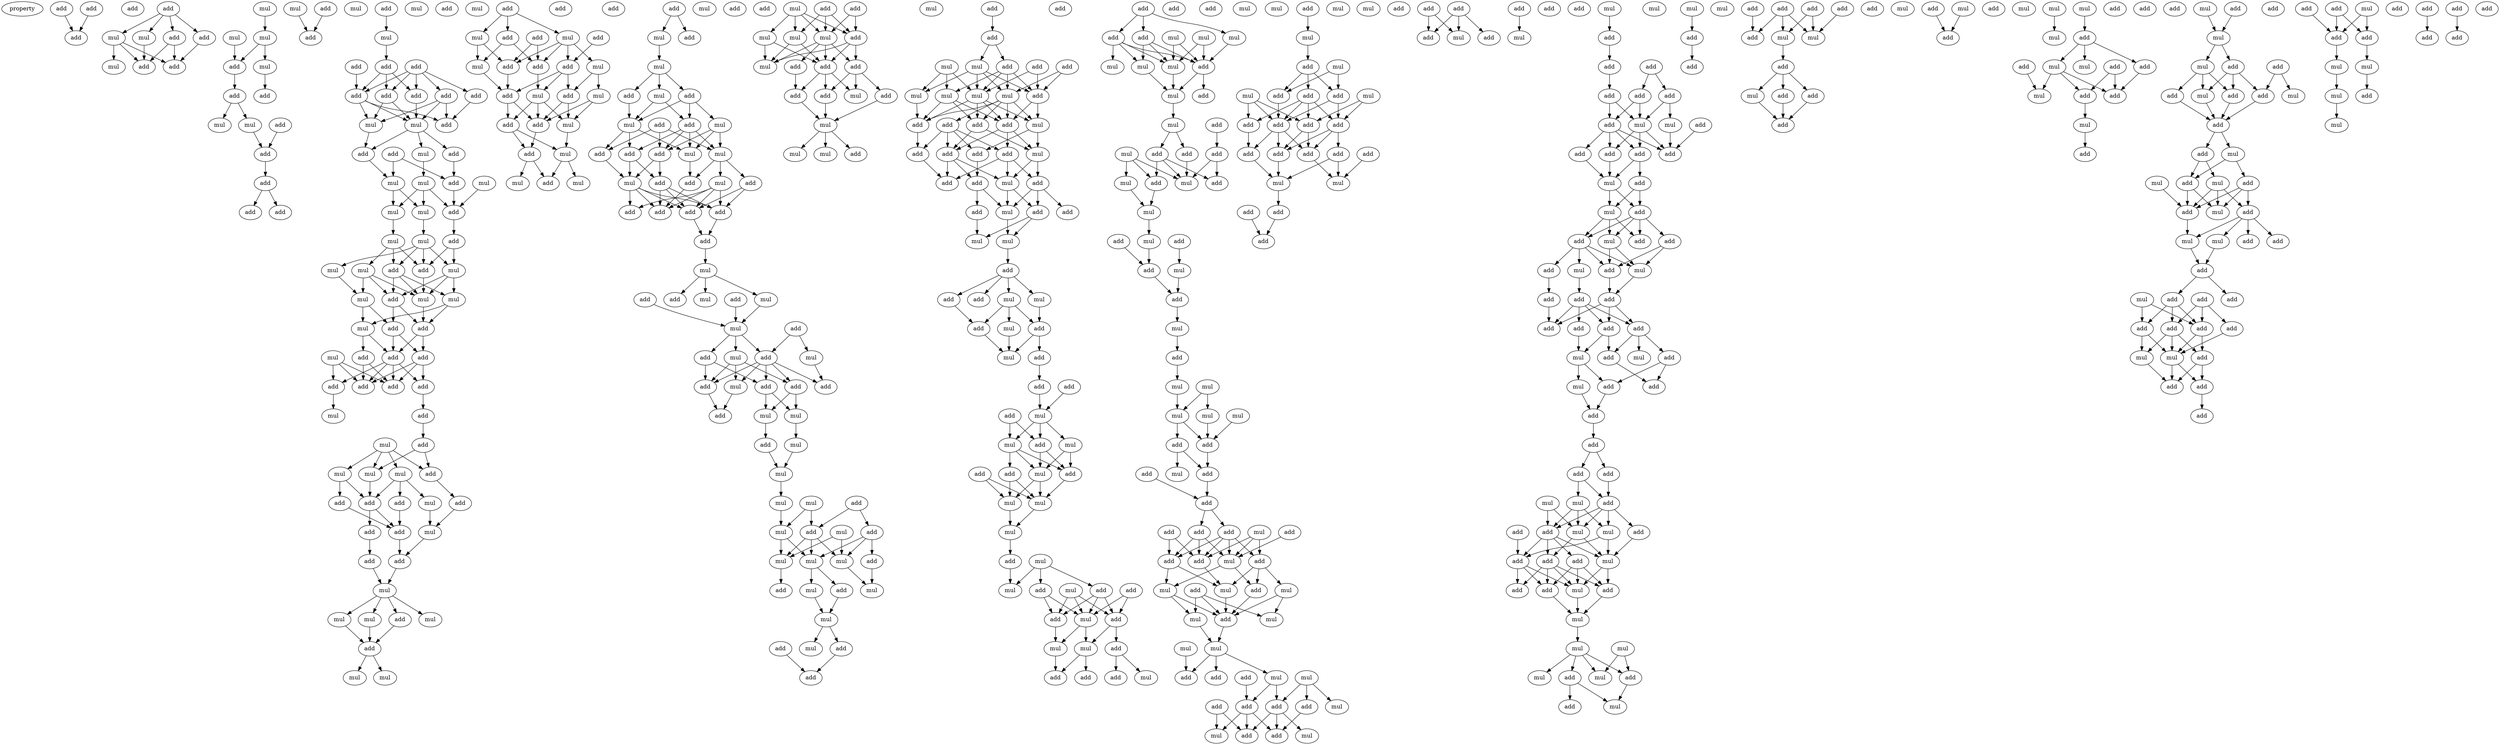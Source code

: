 digraph {
    node [fontcolor=black]
    property [mul=2,lf=1.1]
    0 [ label = add ];
    1 [ label = add ];
    2 [ label = add ];
    3 [ label = add ];
    4 [ label = add ];
    5 [ label = add ];
    6 [ label = mul ];
    7 [ label = add ];
    8 [ label = mul ];
    9 [ label = add ];
    10 [ label = add ];
    11 [ label = mul ];
    12 [ label = mul ];
    13 [ label = mul ];
    14 [ label = mul ];
    15 [ label = add ];
    16 [ label = mul ];
    17 [ label = add ];
    18 [ label = add ];
    19 [ label = mul ];
    20 [ label = mul ];
    21 [ label = add ];
    22 [ label = add ];
    23 [ label = mul ];
    24 [ label = add ];
    25 [ label = mul ];
    26 [ label = add ];
    27 [ label = add ];
    28 [ label = add ];
    29 [ label = add ];
    30 [ label = add ];
    31 [ label = mul ];
    32 [ label = add ];
    33 [ label = add ];
    34 [ label = add ];
    35 [ label = add ];
    36 [ label = add ];
    37 [ label = add ];
    38 [ label = add ];
    39 [ label = add ];
    40 [ label = mul ];
    41 [ label = add ];
    42 [ label = mul ];
    43 [ label = add ];
    44 [ label = add ];
    45 [ label = add ];
    46 [ label = mul ];
    47 [ label = mul ];
    48 [ label = add ];
    49 [ label = mul ];
    50 [ label = mul ];
    51 [ label = add ];
    52 [ label = mul ];
    53 [ label = mul ];
    54 [ label = mul ];
    55 [ label = add ];
    56 [ label = mul ];
    57 [ label = mul ];
    58 [ label = add ];
    59 [ label = add ];
    60 [ label = mul ];
    61 [ label = mul ];
    62 [ label = mul ];
    63 [ label = add ];
    64 [ label = mul ];
    65 [ label = mul ];
    66 [ label = mul ];
    67 [ label = add ];
    68 [ label = add ];
    69 [ label = mul ];
    70 [ label = add ];
    71 [ label = add ];
    72 [ label = add ];
    73 [ label = add ];
    74 [ label = add ];
    75 [ label = add ];
    76 [ label = add ];
    77 [ label = add ];
    78 [ label = mul ];
    79 [ label = mul ];
    80 [ label = add ];
    81 [ label = mul ];
    82 [ label = mul ];
    83 [ label = mul ];
    84 [ label = add ];
    85 [ label = add ];
    86 [ label = add ];
    87 [ label = add ];
    88 [ label = mul ];
    89 [ label = add ];
    90 [ label = add ];
    91 [ label = add ];
    92 [ label = mul ];
    93 [ label = add ];
    94 [ label = add ];
    95 [ label = mul ];
    96 [ label = add ];
    97 [ label = mul ];
    98 [ label = mul ];
    99 [ label = mul ];
    100 [ label = add ];
    101 [ label = mul ];
    102 [ label = mul ];
    103 [ label = add ];
    104 [ label = mul ];
    105 [ label = mul ];
    106 [ label = add ];
    107 [ label = add ];
    108 [ label = mul ];
    109 [ label = add ];
    110 [ label = add ];
    111 [ label = mul ];
    112 [ label = add ];
    113 [ label = mul ];
    114 [ label = add ];
    115 [ label = add ];
    116 [ label = mul ];
    117 [ label = mul ];
    118 [ label = add ];
    119 [ label = mul ];
    120 [ label = add ];
    121 [ label = add ];
    122 [ label = add ];
    123 [ label = mul ];
    124 [ label = add ];
    125 [ label = mul ];
    126 [ label = mul ];
    127 [ label = mul ];
    128 [ label = add ];
    129 [ label = add ];
    130 [ label = add ];
    131 [ label = add ];
    132 [ label = mul ];
    133 [ label = mul ];
    134 [ label = add ];
    135 [ label = mul ];
    136 [ label = add ];
    137 [ label = add ];
    138 [ label = mul ];
    139 [ label = add ];
    140 [ label = add ];
    141 [ label = mul ];
    142 [ label = mul ];
    143 [ label = add ];
    144 [ label = add ];
    145 [ label = mul ];
    146 [ label = add ];
    147 [ label = mul ];
    148 [ label = mul ];
    149 [ label = mul ];
    150 [ label = add ];
    151 [ label = add ];
    152 [ label = add ];
    153 [ label = add ];
    154 [ label = add ];
    155 [ label = add ];
    156 [ label = add ];
    157 [ label = add ];
    158 [ label = mul ];
    159 [ label = mul ];
    160 [ label = add ];
    161 [ label = add ];
    162 [ label = add ];
    163 [ label = mul ];
    164 [ label = mul ];
    165 [ label = add ];
    166 [ label = mul ];
    167 [ label = add ];
    168 [ label = add ];
    169 [ label = mul ];
    170 [ label = add ];
    171 [ label = add ];
    172 [ label = add ];
    173 [ label = add ];
    174 [ label = mul ];
    175 [ label = mul ];
    176 [ label = add ];
    177 [ label = mul ];
    178 [ label = mul ];
    179 [ label = add ];
    180 [ label = add ];
    181 [ label = mul ];
    182 [ label = mul ];
    183 [ label = mul ];
    184 [ label = add ];
    185 [ label = add ];
    186 [ label = add ];
    187 [ label = mul ];
    188 [ label = mul ];
    189 [ label = mul ];
    190 [ label = add ];
    191 [ label = mul ];
    192 [ label = mul ];
    193 [ label = mul ];
    194 [ label = add ];
    195 [ label = add ];
    196 [ label = mul ];
    197 [ label = mul ];
    198 [ label = add ];
    199 [ label = mul ];
    200 [ label = add ];
    201 [ label = add ];
    202 [ label = add ];
    203 [ label = add ];
    204 [ label = add ];
    205 [ label = mul ];
    206 [ label = mul ];
    207 [ label = add ];
    208 [ label = mul ];
    209 [ label = mul ];
    210 [ label = mul ];
    211 [ label = add ];
    212 [ label = add ];
    213 [ label = mul ];
    214 [ label = add ];
    215 [ label = add ];
    216 [ label = add ];
    217 [ label = mul ];
    218 [ label = add ];
    219 [ label = mul ];
    220 [ label = mul ];
    221 [ label = mul ];
    222 [ label = add ];
    223 [ label = add ];
    224 [ label = add ];
    225 [ label = add ];
    226 [ label = add ];
    227 [ label = mul ];
    228 [ label = add ];
    229 [ label = mul ];
    230 [ label = mul ];
    231 [ label = mul ];
    232 [ label = mul ];
    233 [ label = mul ];
    234 [ label = add ];
    235 [ label = add ];
    236 [ label = add ];
    237 [ label = mul ];
    238 [ label = add ];
    239 [ label = add ];
    240 [ label = add ];
    241 [ label = add ];
    242 [ label = add ];
    243 [ label = mul ];
    244 [ label = add ];
    245 [ label = add ];
    246 [ label = mul ];
    247 [ label = add ];
    248 [ label = add ];
    249 [ label = add ];
    250 [ label = add ];
    251 [ label = mul ];
    252 [ label = add ];
    253 [ label = mul ];
    254 [ label = mul ];
    255 [ label = add ];
    256 [ label = mul ];
    257 [ label = add ];
    258 [ label = add ];
    259 [ label = mul ];
    260 [ label = mul ];
    261 [ label = add ];
    262 [ label = add ];
    263 [ label = mul ];
    264 [ label = add ];
    265 [ label = add ];
    266 [ label = add ];
    267 [ label = mul ];
    268 [ label = add ];
    269 [ label = mul ];
    270 [ label = mul ];
    271 [ label = add ];
    272 [ label = add ];
    273 [ label = mul ];
    274 [ label = add ];
    275 [ label = add ];
    276 [ label = mul ];
    277 [ label = mul ];
    278 [ label = mul ];
    279 [ label = mul ];
    280 [ label = add ];
    281 [ label = mul ];
    282 [ label = add ];
    283 [ label = mul ];
    284 [ label = add ];
    285 [ label = add ];
    286 [ label = add ];
    287 [ label = add ];
    288 [ label = mul ];
    289 [ label = add ];
    290 [ label = mul ];
    291 [ label = mul ];
    292 [ label = add ];
    293 [ label = add ];
    294 [ label = mul ];
    295 [ label = add ];
    296 [ label = add ];
    297 [ label = add ];
    298 [ label = mul ];
    299 [ label = add ];
    300 [ label = add ];
    301 [ label = mul ];
    302 [ label = mul ];
    303 [ label = mul ];
    304 [ label = mul ];
    305 [ label = add ];
    306 [ label = add ];
    307 [ label = mul ];
    308 [ label = add ];
    309 [ label = mul ];
    310 [ label = mul ];
    311 [ label = add ];
    312 [ label = mul ];
    313 [ label = add ];
    314 [ label = add ];
    315 [ label = add ];
    316 [ label = add ];
    317 [ label = mul ];
    318 [ label = mul ];
    319 [ label = add ];
    320 [ label = mul ];
    321 [ label = add ];
    322 [ label = add ];
    323 [ label = mul ];
    324 [ label = add ];
    325 [ label = mul ];
    326 [ label = add ];
    327 [ label = mul ];
    328 [ label = add ];
    329 [ label = mul ];
    330 [ label = add ];
    331 [ label = mul ];
    332 [ label = mul ];
    333 [ label = mul ];
    334 [ label = mul ];
    335 [ label = mul ];
    336 [ label = mul ];
    337 [ label = add ];
    338 [ label = add ];
    339 [ label = mul ];
    340 [ label = add ];
    341 [ label = add ];
    342 [ label = add ];
    343 [ label = add ];
    344 [ label = mul ];
    345 [ label = add ];
    346 [ label = add ];
    347 [ label = add ];
    348 [ label = mul ];
    349 [ label = add ];
    350 [ label = add ];
    351 [ label = add ];
    352 [ label = add ];
    353 [ label = mul ];
    354 [ label = mul ];
    355 [ label = mul ];
    356 [ label = add ];
    357 [ label = add ];
    358 [ label = mul ];
    359 [ label = mul ];
    360 [ label = mul ];
    361 [ label = mul ];
    362 [ label = add ];
    363 [ label = add ];
    364 [ label = mul ];
    365 [ label = add ];
    366 [ label = mul ];
    367 [ label = add ];
    368 [ label = add ];
    369 [ label = add ];
    370 [ label = add ];
    371 [ label = mul ];
    372 [ label = add ];
    373 [ label = add ];
    374 [ label = add ];
    375 [ label = mul ];
    376 [ label = mul ];
    377 [ label = mul ];
    378 [ label = mul ];
    379 [ label = add ];
    380 [ label = mul ];
    381 [ label = add ];
    382 [ label = mul ];
    383 [ label = add ];
    384 [ label = add ];
    385 [ label = add ];
    386 [ label = add ];
    387 [ label = add ];
    388 [ label = add ];
    389 [ label = add ];
    390 [ label = add ];
    391 [ label = add ];
    392 [ label = add ];
    393 [ label = add ];
    394 [ label = mul ];
    395 [ label = mul ];
    396 [ label = mul ];
    397 [ label = add ];
    398 [ label = add ];
    399 [ label = mul ];
    400 [ label = add ];
    401 [ label = add ];
    402 [ label = add ];
    403 [ label = add ];
    404 [ label = mul ];
    405 [ label = add ];
    406 [ label = add ];
    407 [ label = add ];
    408 [ label = mul ];
    409 [ label = add ];
    410 [ label = add ];
    411 [ label = mul ];
    412 [ label = add ];
    413 [ label = add ];
    414 [ label = add ];
    415 [ label = add ];
    416 [ label = add ];
    417 [ label = add ];
    418 [ label = mul ];
    419 [ label = add ];
    420 [ label = mul ];
    421 [ label = add ];
    422 [ label = add ];
    423 [ label = add ];
    424 [ label = add ];
    425 [ label = add ];
    426 [ label = mul ];
    427 [ label = add ];
    428 [ label = mul ];
    429 [ label = add ];
    430 [ label = mul ];
    431 [ label = add ];
    432 [ label = add ];
    433 [ label = add ];
    434 [ label = add ];
    435 [ label = add ];
    436 [ label = mul ];
    437 [ label = mul ];
    438 [ label = add ];
    439 [ label = add ];
    440 [ label = add ];
    441 [ label = add ];
    442 [ label = add ];
    443 [ label = add ];
    444 [ label = add ];
    445 [ label = mul ];
    446 [ label = add ];
    447 [ label = add ];
    448 [ label = mul ];
    449 [ label = mul ];
    450 [ label = add ];
    451 [ label = add ];
    452 [ label = add ];
    453 [ label = add ];
    454 [ label = mul ];
    455 [ label = add ];
    456 [ label = add ];
    457 [ label = mul ];
    458 [ label = mul ];
    459 [ label = add ];
    460 [ label = mul ];
    461 [ label = mul ];
    462 [ label = add ];
    463 [ label = add ];
    464 [ label = add ];
    465 [ label = mul ];
    466 [ label = add ];
    467 [ label = mul ];
    468 [ label = add ];
    469 [ label = add ];
    470 [ label = add ];
    471 [ label = add ];
    472 [ label = add ];
    473 [ label = mul ];
    474 [ label = add ];
    475 [ label = mul ];
    476 [ label = add ];
    477 [ label = mul ];
    478 [ label = mul ];
    479 [ label = mul ];
    480 [ label = mul ];
    481 [ label = add ];
    482 [ label = add ];
    483 [ label = mul ];
    484 [ label = add ];
    485 [ label = mul ];
    486 [ label = add ];
    487 [ label = add ];
    488 [ label = add ];
    489 [ label = add ];
    490 [ label = add ];
    491 [ label = add ];
    492 [ label = mul ];
    493 [ label = mul ];
    494 [ label = add ];
    495 [ label = mul ];
    496 [ label = mul ];
    497 [ label = add ];
    498 [ label = add ];
    499 [ label = add ];
    500 [ label = add ];
    501 [ label = mul ];
    502 [ label = add ];
    503 [ label = add ];
    504 [ label = mul ];
    505 [ label = mul ];
    506 [ label = mul ];
    507 [ label = mul ];
    508 [ label = add ];
    509 [ label = add ];
    510 [ label = add ];
    511 [ label = mul ];
    512 [ label = add ];
    513 [ label = mul ];
    514 [ label = add ];
    515 [ label = mul ];
    516 [ label = add ];
    517 [ label = add ];
    518 [ label = add ];
    519 [ label = mul ];
    520 [ label = add ];
    521 [ label = add ];
    522 [ label = mul ];
    523 [ label = add ];
    524 [ label = mul ];
    525 [ label = add ];
    526 [ label = add ];
    527 [ label = mul ];
    528 [ label = mul ];
    529 [ label = add ];
    530 [ label = add ];
    531 [ label = mul ];
    532 [ label = add ];
    533 [ label = add ];
    534 [ label = mul ];
    535 [ label = add ];
    536 [ label = mul ];
    537 [ label = add ];
    538 [ label = mul ];
    539 [ label = add ];
    540 [ label = add ];
    541 [ label = mul ];
    542 [ label = add ];
    543 [ label = mul ];
    544 [ label = add ];
    545 [ label = add ];
    546 [ label = add ];
    547 [ label = mul ];
    548 [ label = add ];
    549 [ label = add ];
    550 [ label = add ];
    551 [ label = add ];
    552 [ label = mul ];
    553 [ label = add ];
    554 [ label = add ];
    555 [ label = add ];
    556 [ label = add ];
    557 [ label = add ];
    558 [ label = mul ];
    559 [ label = mul ];
    560 [ label = add ];
    561 [ label = add ];
    562 [ label = add ];
    563 [ label = mul ];
    564 [ label = add ];
    565 [ label = add ];
    566 [ label = add ];
    567 [ label = add ];
    568 [ label = add ];
    569 [ label = mul ];
    570 [ label = mul ];
    571 [ label = mul ];
    572 [ label = add ];
    573 [ label = add ];
    574 [ label = add ];
    575 [ label = mul ];
    576 [ label = add ];
    577 [ label = add ];
    578 [ label = add ];
    0 -> 2 [ name = 0 ];
    1 -> 2 [ name = 1 ];
    4 -> 5 [ name = 2 ];
    4 -> 6 [ name = 3 ];
    4 -> 7 [ name = 4 ];
    4 -> 8 [ name = 5 ];
    5 -> 9 [ name = 6 ];
    5 -> 10 [ name = 7 ];
    6 -> 9 [ name = 8 ];
    7 -> 10 [ name = 9 ];
    8 -> 9 [ name = 10 ];
    8 -> 10 [ name = 11 ];
    8 -> 11 [ name = 12 ];
    12 -> 13 [ name = 13 ];
    13 -> 15 [ name = 14 ];
    13 -> 16 [ name = 15 ];
    14 -> 15 [ name = 16 ];
    15 -> 18 [ name = 17 ];
    16 -> 17 [ name = 18 ];
    18 -> 19 [ name = 19 ];
    18 -> 20 [ name = 20 ];
    20 -> 22 [ name = 21 ];
    21 -> 22 [ name = 22 ];
    22 -> 26 [ name = 23 ];
    23 -> 28 [ name = 24 ];
    24 -> 28 [ name = 25 ];
    26 -> 29 [ name = 26 ];
    26 -> 30 [ name = 27 ];
    27 -> 31 [ name = 28 ];
    31 -> 33 [ name = 29 ];
    32 -> 39 [ name = 30 ];
    33 -> 37 [ name = 31 ];
    33 -> 38 [ name = 32 ];
    33 -> 39 [ name = 33 ];
    34 -> 35 [ name = 34 ];
    34 -> 36 [ name = 35 ];
    34 -> 37 [ name = 36 ];
    34 -> 38 [ name = 37 ];
    34 -> 39 [ name = 38 ];
    35 -> 41 [ name = 39 ];
    36 -> 40 [ name = 40 ];
    36 -> 41 [ name = 41 ];
    36 -> 42 [ name = 42 ];
    37 -> 42 [ name = 43 ];
    38 -> 40 [ name = 44 ];
    38 -> 42 [ name = 45 ];
    39 -> 40 [ name = 46 ];
    39 -> 41 [ name = 47 ];
    39 -> 42 [ name = 48 ];
    40 -> 44 [ name = 49 ];
    42 -> 43 [ name = 50 ];
    42 -> 44 [ name = 51 ];
    42 -> 46 [ name = 52 ];
    43 -> 48 [ name = 53 ];
    44 -> 47 [ name = 54 ];
    45 -> 47 [ name = 55 ];
    45 -> 48 [ name = 56 ];
    46 -> 50 [ name = 57 ];
    47 -> 52 [ name = 58 ];
    47 -> 53 [ name = 59 ];
    48 -> 51 [ name = 60 ];
    49 -> 51 [ name = 61 ];
    50 -> 51 [ name = 62 ];
    50 -> 52 [ name = 63 ];
    50 -> 53 [ name = 64 ];
    51 -> 55 [ name = 65 ];
    52 -> 54 [ name = 66 ];
    53 -> 56 [ name = 67 ];
    54 -> 57 [ name = 68 ];
    54 -> 58 [ name = 69 ];
    54 -> 59 [ name = 70 ];
    55 -> 59 [ name = 71 ];
    55 -> 60 [ name = 72 ];
    56 -> 58 [ name = 73 ];
    56 -> 59 [ name = 74 ];
    56 -> 60 [ name = 75 ];
    56 -> 61 [ name = 76 ];
    57 -> 62 [ name = 77 ];
    57 -> 63 [ name = 78 ];
    57 -> 64 [ name = 79 ];
    58 -> 63 [ name = 80 ];
    58 -> 64 [ name = 81 ];
    58 -> 65 [ name = 82 ];
    59 -> 64 [ name = 83 ];
    60 -> 63 [ name = 84 ];
    60 -> 64 [ name = 85 ];
    60 -> 65 [ name = 86 ];
    61 -> 62 [ name = 87 ];
    62 -> 66 [ name = 88 ];
    62 -> 67 [ name = 89 ];
    63 -> 67 [ name = 90 ];
    63 -> 68 [ name = 91 ];
    64 -> 68 [ name = 92 ];
    65 -> 66 [ name = 93 ];
    65 -> 68 [ name = 94 ];
    66 -> 70 [ name = 95 ];
    66 -> 71 [ name = 96 ];
    67 -> 70 [ name = 97 ];
    67 -> 72 [ name = 98 ];
    68 -> 70 [ name = 99 ];
    68 -> 72 [ name = 100 ];
    69 -> 74 [ name = 101 ];
    69 -> 75 [ name = 102 ];
    69 -> 76 [ name = 103 ];
    70 -> 73 [ name = 104 ];
    70 -> 74 [ name = 105 ];
    70 -> 75 [ name = 106 ];
    70 -> 76 [ name = 107 ];
    71 -> 74 [ name = 108 ];
    71 -> 75 [ name = 109 ];
    72 -> 73 [ name = 110 ];
    72 -> 74 [ name = 111 ];
    72 -> 75 [ name = 112 ];
    73 -> 77 [ name = 113 ];
    76 -> 78 [ name = 114 ];
    77 -> 80 [ name = 115 ];
    79 -> 81 [ name = 116 ];
    79 -> 82 [ name = 117 ];
    79 -> 83 [ name = 118 ];
    79 -> 84 [ name = 119 ];
    80 -> 83 [ name = 120 ];
    80 -> 84 [ name = 121 ];
    81 -> 87 [ name = 122 ];
    81 -> 88 [ name = 123 ];
    81 -> 89 [ name = 124 ];
    82 -> 86 [ name = 125 ];
    82 -> 89 [ name = 126 ];
    83 -> 89 [ name = 127 ];
    84 -> 85 [ name = 128 ];
    85 -> 92 [ name = 129 ];
    86 -> 91 [ name = 130 ];
    87 -> 91 [ name = 131 ];
    88 -> 92 [ name = 132 ];
    89 -> 90 [ name = 133 ];
    89 -> 91 [ name = 134 ];
    90 -> 93 [ name = 135 ];
    91 -> 94 [ name = 136 ];
    92 -> 94 [ name = 137 ];
    93 -> 95 [ name = 138 ];
    94 -> 95 [ name = 139 ];
    95 -> 96 [ name = 140 ];
    95 -> 97 [ name = 141 ];
    95 -> 98 [ name = 142 ];
    95 -> 99 [ name = 143 ];
    96 -> 100 [ name = 144 ];
    98 -> 100 [ name = 145 ];
    99 -> 100 [ name = 146 ];
    100 -> 102 [ name = 147 ];
    100 -> 104 [ name = 148 ];
    106 -> 108 [ name = 149 ];
    106 -> 110 [ name = 150 ];
    106 -> 111 [ name = 151 ];
    107 -> 112 [ name = 152 ];
    107 -> 114 [ name = 153 ];
    108 -> 112 [ name = 154 ];
    108 -> 114 [ name = 155 ];
    108 -> 115 [ name = 156 ];
    108 -> 116 [ name = 157 ];
    109 -> 115 [ name = 158 ];
    110 -> 113 [ name = 159 ];
    110 -> 114 [ name = 160 ];
    111 -> 112 [ name = 161 ];
    111 -> 113 [ name = 162 ];
    112 -> 118 [ name = 163 ];
    113 -> 118 [ name = 164 ];
    114 -> 119 [ name = 165 ];
    115 -> 118 [ name = 166 ];
    115 -> 119 [ name = 167 ];
    115 -> 120 [ name = 168 ];
    116 -> 117 [ name = 169 ];
    116 -> 120 [ name = 170 ];
    117 -> 121 [ name = 171 ];
    117 -> 123 [ name = 172 ];
    118 -> 121 [ name = 173 ];
    118 -> 122 [ name = 174 ];
    119 -> 121 [ name = 175 ];
    119 -> 122 [ name = 176 ];
    119 -> 123 [ name = 177 ];
    120 -> 121 [ name = 178 ];
    120 -> 123 [ name = 179 ];
    121 -> 124 [ name = 180 ];
    122 -> 124 [ name = 181 ];
    122 -> 125 [ name = 182 ];
    123 -> 125 [ name = 183 ];
    124 -> 126 [ name = 184 ];
    124 -> 129 [ name = 185 ];
    125 -> 127 [ name = 186 ];
    125 -> 129 [ name = 187 ];
    131 -> 132 [ name = 188 ];
    131 -> 134 [ name = 189 ];
    132 -> 135 [ name = 190 ];
    135 -> 136 [ name = 191 ];
    135 -> 137 [ name = 192 ];
    135 -> 138 [ name = 193 ];
    136 -> 142 [ name = 194 ];
    137 -> 139 [ name = 195 ];
    137 -> 141 [ name = 196 ];
    137 -> 142 [ name = 197 ];
    138 -> 139 [ name = 198 ];
    138 -> 142 [ name = 199 ];
    139 -> 143 [ name = 200 ];
    139 -> 144 [ name = 201 ];
    139 -> 145 [ name = 202 ];
    139 -> 147 [ name = 203 ];
    140 -> 143 [ name = 204 ];
    140 -> 145 [ name = 205 ];
    140 -> 146 [ name = 206 ];
    141 -> 143 [ name = 207 ];
    141 -> 145 [ name = 208 ];
    141 -> 147 [ name = 209 ];
    142 -> 144 [ name = 210 ];
    142 -> 146 [ name = 211 ];
    142 -> 147 [ name = 212 ];
    143 -> 149 [ name = 213 ];
    143 -> 152 [ name = 214 ];
    144 -> 149 [ name = 215 ];
    144 -> 152 [ name = 216 ];
    145 -> 148 [ name = 217 ];
    145 -> 150 [ name = 218 ];
    145 -> 151 [ name = 219 ];
    146 -> 149 [ name = 220 ];
    147 -> 151 [ name = 221 ];
    148 -> 153 [ name = 222 ];
    148 -> 154 [ name = 223 ];
    148 -> 155 [ name = 224 ];
    148 -> 156 [ name = 225 ];
    149 -> 153 [ name = 226 ];
    149 -> 154 [ name = 227 ];
    149 -> 155 [ name = 228 ];
    149 -> 156 [ name = 229 ];
    150 -> 153 [ name = 230 ];
    150 -> 156 [ name = 231 ];
    151 -> 155 [ name = 232 ];
    152 -> 153 [ name = 233 ];
    152 -> 155 [ name = 234 ];
    152 -> 156 [ name = 235 ];
    153 -> 157 [ name = 236 ];
    156 -> 157 [ name = 237 ];
    157 -> 158 [ name = 238 ];
    158 -> 159 [ name = 239 ];
    158 -> 160 [ name = 240 ];
    158 -> 163 [ name = 241 ];
    161 -> 164 [ name = 242 ];
    162 -> 164 [ name = 243 ];
    163 -> 164 [ name = 244 ];
    164 -> 166 [ name = 245 ];
    164 -> 167 [ name = 246 ];
    164 -> 168 [ name = 247 ];
    165 -> 168 [ name = 248 ];
    165 -> 169 [ name = 249 ];
    166 -> 170 [ name = 250 ];
    166 -> 172 [ name = 251 ];
    166 -> 174 [ name = 252 ];
    167 -> 172 [ name = 253 ];
    167 -> 173 [ name = 254 ];
    168 -> 170 [ name = 255 ];
    168 -> 171 [ name = 256 ];
    168 -> 172 [ name = 257 ];
    168 -> 173 [ name = 258 ];
    168 -> 174 [ name = 259 ];
    169 -> 171 [ name = 260 ];
    170 -> 175 [ name = 261 ];
    170 -> 177 [ name = 262 ];
    172 -> 176 [ name = 263 ];
    173 -> 175 [ name = 264 ];
    173 -> 177 [ name = 265 ];
    174 -> 176 [ name = 266 ];
    175 -> 178 [ name = 267 ];
    177 -> 180 [ name = 268 ];
    178 -> 181 [ name = 269 ];
    180 -> 181 [ name = 270 ];
    181 -> 182 [ name = 271 ];
    182 -> 187 [ name = 272 ];
    183 -> 186 [ name = 273 ];
    183 -> 187 [ name = 274 ];
    184 -> 185 [ name = 275 ];
    184 -> 186 [ name = 276 ];
    185 -> 189 [ name = 277 ];
    185 -> 190 [ name = 278 ];
    185 -> 192 [ name = 279 ];
    186 -> 189 [ name = 280 ];
    186 -> 191 [ name = 281 ];
    186 -> 192 [ name = 282 ];
    187 -> 191 [ name = 283 ];
    187 -> 192 [ name = 284 ];
    188 -> 189 [ name = 285 ];
    188 -> 191 [ name = 286 ];
    189 -> 196 [ name = 287 ];
    190 -> 196 [ name = 288 ];
    191 -> 194 [ name = 289 ];
    192 -> 193 [ name = 290 ];
    192 -> 195 [ name = 291 ];
    193 -> 197 [ name = 292 ];
    195 -> 197 [ name = 293 ];
    197 -> 199 [ name = 294 ];
    197 -> 200 [ name = 295 ];
    198 -> 201 [ name = 296 ];
    200 -> 201 [ name = 297 ];
    203 -> 206 [ name = 298 ];
    203 -> 207 [ name = 299 ];
    203 -> 209 [ name = 300 ];
    204 -> 207 [ name = 301 ];
    204 -> 209 [ name = 302 ];
    205 -> 206 [ name = 303 ];
    205 -> 207 [ name = 304 ];
    205 -> 208 [ name = 305 ];
    205 -> 209 [ name = 306 ];
    206 -> 210 [ name = 307 ];
    206 -> 214 [ name = 308 ];
    207 -> 210 [ name = 309 ];
    207 -> 211 [ name = 310 ];
    207 -> 214 [ name = 311 ];
    208 -> 210 [ name = 312 ];
    208 -> 214 [ name = 313 ];
    209 -> 210 [ name = 314 ];
    209 -> 211 [ name = 315 ];
    209 -> 212 [ name = 316 ];
    209 -> 214 [ name = 317 ];
    211 -> 216 [ name = 318 ];
    211 -> 217 [ name = 319 ];
    211 -> 218 [ name = 320 ];
    212 -> 215 [ name = 321 ];
    214 -> 215 [ name = 322 ];
    214 -> 216 [ name = 323 ];
    214 -> 217 [ name = 324 ];
    215 -> 219 [ name = 325 ];
    216 -> 219 [ name = 326 ];
    218 -> 219 [ name = 327 ];
    219 -> 220 [ name = 328 ];
    219 -> 221 [ name = 329 ];
    219 -> 223 [ name = 330 ];
    222 -> 224 [ name = 331 ];
    224 -> 228 [ name = 332 ];
    224 -> 229 [ name = 333 ];
    225 -> 233 [ name = 334 ];
    225 -> 234 [ name = 335 ];
    226 -> 230 [ name = 336 ];
    226 -> 234 [ name = 337 ];
    227 -> 230 [ name = 338 ];
    227 -> 231 [ name = 339 ];
    227 -> 232 [ name = 340 ];
    228 -> 230 [ name = 341 ];
    228 -> 231 [ name = 342 ];
    228 -> 233 [ name = 343 ];
    228 -> 234 [ name = 344 ];
    229 -> 230 [ name = 345 ];
    229 -> 232 [ name = 346 ];
    229 -> 233 [ name = 347 ];
    229 -> 234 [ name = 348 ];
    230 -> 235 [ name = 349 ];
    230 -> 236 [ name = 350 ];
    230 -> 237 [ name = 351 ];
    230 -> 239 [ name = 352 ];
    231 -> 235 [ name = 353 ];
    231 -> 236 [ name = 354 ];
    231 -> 239 [ name = 355 ];
    232 -> 235 [ name = 356 ];
    233 -> 235 [ name = 357 ];
    233 -> 236 [ name = 358 ];
    233 -> 237 [ name = 359 ];
    233 -> 238 [ name = 360 ];
    233 -> 239 [ name = 361 ];
    234 -> 236 [ name = 362 ];
    234 -> 237 [ name = 363 ];
    235 -> 242 [ name = 364 ];
    236 -> 240 [ name = 365 ];
    236 -> 241 [ name = 366 ];
    236 -> 243 [ name = 367 ];
    237 -> 243 [ name = 368 ];
    237 -> 244 [ name = 369 ];
    238 -> 240 [ name = 370 ];
    238 -> 241 [ name = 371 ];
    238 -> 242 [ name = 372 ];
    238 -> 244 [ name = 373 ];
    239 -> 240 [ name = 374 ];
    239 -> 243 [ name = 375 ];
    240 -> 245 [ name = 376 ];
    240 -> 246 [ name = 377 ];
    240 -> 248 [ name = 378 ];
    241 -> 245 [ name = 379 ];
    241 -> 246 [ name = 380 ];
    241 -> 247 [ name = 381 ];
    242 -> 245 [ name = 382 ];
    243 -> 246 [ name = 383 ];
    243 -> 247 [ name = 384 ];
    244 -> 248 [ name = 385 ];
    246 -> 249 [ name = 386 ];
    246 -> 251 [ name = 387 ];
    247 -> 249 [ name = 388 ];
    247 -> 251 [ name = 389 ];
    247 -> 252 [ name = 390 ];
    248 -> 250 [ name = 391 ];
    248 -> 251 [ name = 392 ];
    249 -> 253 [ name = 393 ];
    249 -> 254 [ name = 394 ];
    250 -> 254 [ name = 395 ];
    251 -> 253 [ name = 396 ];
    253 -> 255 [ name = 397 ];
    255 -> 256 [ name = 398 ];
    255 -> 257 [ name = 399 ];
    255 -> 258 [ name = 400 ];
    255 -> 259 [ name = 401 ];
    256 -> 260 [ name = 402 ];
    256 -> 261 [ name = 403 ];
    256 -> 262 [ name = 404 ];
    258 -> 261 [ name = 405 ];
    259 -> 262 [ name = 406 ];
    260 -> 263 [ name = 407 ];
    261 -> 263 [ name = 408 ];
    262 -> 263 [ name = 409 ];
    262 -> 264 [ name = 410 ];
    264 -> 266 [ name = 411 ];
    265 -> 267 [ name = 412 ];
    266 -> 267 [ name = 413 ];
    267 -> 269 [ name = 414 ];
    267 -> 270 [ name = 415 ];
    267 -> 271 [ name = 416 ];
    268 -> 270 [ name = 417 ];
    268 -> 271 [ name = 418 ];
    269 -> 273 [ name = 419 ];
    269 -> 275 [ name = 420 ];
    270 -> 273 [ name = 421 ];
    270 -> 274 [ name = 422 ];
    270 -> 275 [ name = 423 ];
    271 -> 273 [ name = 424 ];
    271 -> 275 [ name = 425 ];
    272 -> 276 [ name = 426 ];
    272 -> 277 [ name = 427 ];
    273 -> 276 [ name = 428 ];
    273 -> 277 [ name = 429 ];
    274 -> 276 [ name = 430 ];
    274 -> 277 [ name = 431 ];
    275 -> 276 [ name = 432 ];
    276 -> 278 [ name = 433 ];
    277 -> 278 [ name = 434 ];
    278 -> 280 [ name = 435 ];
    279 -> 282 [ name = 436 ];
    279 -> 283 [ name = 437 ];
    279 -> 285 [ name = 438 ];
    280 -> 283 [ name = 439 ];
    281 -> 286 [ name = 440 ];
    281 -> 287 [ name = 441 ];
    281 -> 288 [ name = 442 ];
    282 -> 286 [ name = 443 ];
    282 -> 287 [ name = 444 ];
    282 -> 288 [ name = 445 ];
    284 -> 287 [ name = 446 ];
    284 -> 288 [ name = 447 ];
    285 -> 286 [ name = 448 ];
    285 -> 288 [ name = 449 ];
    286 -> 291 [ name = 450 ];
    287 -> 289 [ name = 451 ];
    287 -> 290 [ name = 452 ];
    288 -> 290 [ name = 453 ];
    288 -> 291 [ name = 454 ];
    289 -> 293 [ name = 455 ];
    289 -> 294 [ name = 456 ];
    290 -> 292 [ name = 457 ];
    290 -> 295 [ name = 458 ];
    291 -> 292 [ name = 459 ];
    297 -> 298 [ name = 460 ];
    297 -> 299 [ name = 461 ];
    297 -> 300 [ name = 462 ];
    298 -> 305 [ name = 463 ];
    299 -> 303 [ name = 464 ];
    299 -> 304 [ name = 465 ];
    299 -> 305 [ name = 466 ];
    300 -> 303 [ name = 467 ];
    300 -> 304 [ name = 468 ];
    300 -> 305 [ name = 469 ];
    300 -> 307 [ name = 470 ];
    301 -> 304 [ name = 471 ];
    301 -> 305 [ name = 472 ];
    302 -> 304 [ name = 473 ];
    302 -> 305 [ name = 474 ];
    303 -> 309 [ name = 475 ];
    304 -> 309 [ name = 476 ];
    305 -> 308 [ name = 477 ];
    305 -> 309 [ name = 478 ];
    309 -> 310 [ name = 479 ];
    310 -> 313 [ name = 480 ];
    310 -> 315 [ name = 481 ];
    311 -> 314 [ name = 482 ];
    312 -> 316 [ name = 483 ];
    312 -> 317 [ name = 484 ];
    312 -> 318 [ name = 485 ];
    313 -> 316 [ name = 486 ];
    313 -> 317 [ name = 487 ];
    313 -> 319 [ name = 488 ];
    314 -> 317 [ name = 489 ];
    314 -> 319 [ name = 490 ];
    315 -> 317 [ name = 491 ];
    316 -> 320 [ name = 492 ];
    318 -> 320 [ name = 493 ];
    320 -> 323 [ name = 494 ];
    321 -> 325 [ name = 495 ];
    322 -> 324 [ name = 496 ];
    323 -> 324 [ name = 497 ];
    324 -> 326 [ name = 498 ];
    325 -> 326 [ name = 499 ];
    326 -> 327 [ name = 500 ];
    327 -> 330 [ name = 501 ];
    330 -> 332 [ name = 502 ];
    331 -> 334 [ name = 503 ];
    331 -> 336 [ name = 504 ];
    332 -> 334 [ name = 505 ];
    334 -> 337 [ name = 506 ];
    334 -> 338 [ name = 507 ];
    335 -> 337 [ name = 508 ];
    336 -> 337 [ name = 509 ];
    337 -> 341 [ name = 510 ];
    338 -> 339 [ name = 511 ];
    338 -> 341 [ name = 512 ];
    340 -> 342 [ name = 513 ];
    341 -> 342 [ name = 514 ];
    342 -> 343 [ name = 515 ];
    342 -> 346 [ name = 516 ];
    343 -> 348 [ name = 517 ];
    343 -> 349 [ name = 518 ];
    343 -> 350 [ name = 519 ];
    343 -> 351 [ name = 520 ];
    344 -> 348 [ name = 521 ];
    344 -> 349 [ name = 522 ];
    344 -> 350 [ name = 523 ];
    345 -> 350 [ name = 524 ];
    345 -> 351 [ name = 525 ];
    346 -> 348 [ name = 526 ];
    346 -> 350 [ name = 527 ];
    346 -> 351 [ name = 528 ];
    347 -> 348 [ name = 529 ];
    348 -> 352 [ name = 530 ];
    348 -> 354 [ name = 531 ];
    349 -> 352 [ name = 532 ];
    349 -> 353 [ name = 533 ];
    349 -> 355 [ name = 534 ];
    350 -> 353 [ name = 535 ];
    351 -> 353 [ name = 536 ];
    351 -> 354 [ name = 537 ];
    352 -> 357 [ name = 538 ];
    353 -> 357 [ name = 539 ];
    354 -> 357 [ name = 540 ];
    354 -> 358 [ name = 541 ];
    355 -> 357 [ name = 542 ];
    355 -> 359 [ name = 543 ];
    356 -> 357 [ name = 544 ];
    356 -> 358 [ name = 545 ];
    356 -> 359 [ name = 546 ];
    357 -> 361 [ name = 547 ];
    358 -> 361 [ name = 548 ];
    360 -> 363 [ name = 549 ];
    361 -> 363 [ name = 550 ];
    361 -> 364 [ name = 551 ];
    361 -> 365 [ name = 552 ];
    362 -> 368 [ name = 553 ];
    364 -> 368 [ name = 554 ];
    364 -> 369 [ name = 555 ];
    366 -> 369 [ name = 556 ];
    366 -> 370 [ name = 557 ];
    366 -> 371 [ name = 558 ];
    367 -> 373 [ name = 559 ];
    367 -> 376 [ name = 560 ];
    368 -> 373 [ name = 561 ];
    368 -> 374 [ name = 562 ];
    368 -> 376 [ name = 563 ];
    369 -> 373 [ name = 564 ];
    369 -> 374 [ name = 565 ];
    369 -> 375 [ name = 566 ];
    370 -> 374 [ name = 567 ];
    372 -> 377 [ name = 568 ];
    377 -> 379 [ name = 569 ];
    378 -> 381 [ name = 570 ];
    378 -> 384 [ name = 571 ];
    379 -> 381 [ name = 572 ];
    379 -> 383 [ name = 573 ];
    379 -> 384 [ name = 574 ];
    380 -> 385 [ name = 575 ];
    380 -> 386 [ name = 576 ];
    380 -> 388 [ name = 577 ];
    381 -> 388 [ name = 578 ];
    382 -> 385 [ name = 579 ];
    382 -> 387 [ name = 580 ];
    383 -> 385 [ name = 581 ];
    383 -> 386 [ name = 582 ];
    383 -> 387 [ name = 583 ];
    383 -> 388 [ name = 584 ];
    384 -> 387 [ name = 585 ];
    384 -> 388 [ name = 586 ];
    385 -> 392 [ name = 587 ];
    385 -> 393 [ name = 588 ];
    386 -> 390 [ name = 589 ];
    387 -> 391 [ name = 590 ];
    387 -> 392 [ name = 591 ];
    387 -> 393 [ name = 592 ];
    388 -> 390 [ name = 593 ];
    388 -> 392 [ name = 594 ];
    388 -> 393 [ name = 595 ];
    389 -> 394 [ name = 596 ];
    390 -> 395 [ name = 597 ];
    391 -> 394 [ name = 598 ];
    391 -> 395 [ name = 599 ];
    392 -> 395 [ name = 600 ];
    393 -> 394 [ name = 601 ];
    395 -> 398 [ name = 602 ];
    397 -> 400 [ name = 603 ];
    398 -> 400 [ name = 604 ];
    402 -> 404 [ name = 605 ];
    402 -> 405 [ name = 606 ];
    403 -> 404 [ name = 607 ];
    403 -> 405 [ name = 608 ];
    403 -> 406 [ name = 609 ];
    407 -> 408 [ name = 610 ];
    411 -> 412 [ name = 611 ];
    412 -> 413 [ name = 612 ];
    413 -> 417 [ name = 613 ];
    414 -> 415 [ name = 614 ];
    414 -> 416 [ name = 615 ];
    415 -> 418 [ name = 616 ];
    415 -> 420 [ name = 617 ];
    416 -> 420 [ name = 618 ];
    416 -> 421 [ name = 619 ];
    417 -> 420 [ name = 620 ];
    417 -> 421 [ name = 621 ];
    418 -> 422 [ name = 622 ];
    419 -> 422 [ name = 623 ];
    420 -> 422 [ name = 624 ];
    420 -> 423 [ name = 625 ];
    420 -> 425 [ name = 626 ];
    421 -> 422 [ name = 627 ];
    421 -> 423 [ name = 628 ];
    421 -> 424 [ name = 629 ];
    421 -> 425 [ name = 630 ];
    423 -> 426 [ name = 631 ];
    423 -> 427 [ name = 632 ];
    424 -> 426 [ name = 633 ];
    425 -> 426 [ name = 634 ];
    426 -> 428 [ name = 635 ];
    426 -> 429 [ name = 636 ];
    427 -> 428 [ name = 637 ];
    427 -> 429 [ name = 638 ];
    428 -> 430 [ name = 639 ];
    428 -> 432 [ name = 640 ];
    428 -> 433 [ name = 641 ];
    429 -> 430 [ name = 642 ];
    429 -> 431 [ name = 643 ];
    429 -> 432 [ name = 644 ];
    429 -> 433 [ name = 645 ];
    430 -> 434 [ name = 646 ];
    430 -> 436 [ name = 647 ];
    431 -> 434 [ name = 648 ];
    431 -> 436 [ name = 649 ];
    432 -> 434 [ name = 650 ];
    432 -> 435 [ name = 651 ];
    432 -> 436 [ name = 652 ];
    432 -> 437 [ name = 653 ];
    434 -> 439 [ name = 654 ];
    435 -> 440 [ name = 655 ];
    436 -> 439 [ name = 656 ];
    437 -> 438 [ name = 657 ];
    438 -> 441 [ name = 658 ];
    438 -> 442 [ name = 659 ];
    438 -> 443 [ name = 660 ];
    438 -> 444 [ name = 661 ];
    439 -> 442 [ name = 662 ];
    439 -> 443 [ name = 663 ];
    439 -> 444 [ name = 664 ];
    440 -> 444 [ name = 665 ];
    441 -> 445 [ name = 666 ];
    442 -> 446 [ name = 667 ];
    442 -> 447 [ name = 668 ];
    442 -> 448 [ name = 669 ];
    443 -> 445 [ name = 670 ];
    443 -> 447 [ name = 671 ];
    445 -> 449 [ name = 672 ];
    445 -> 451 [ name = 673 ];
    446 -> 450 [ name = 674 ];
    446 -> 451 [ name = 675 ];
    447 -> 450 [ name = 676 ];
    449 -> 452 [ name = 677 ];
    451 -> 452 [ name = 678 ];
    452 -> 453 [ name = 679 ];
    453 -> 455 [ name = 680 ];
    453 -> 456 [ name = 681 ];
    455 -> 458 [ name = 682 ];
    455 -> 459 [ name = 683 ];
    456 -> 459 [ name = 684 ];
    457 -> 460 [ name = 685 ];
    457 -> 463 [ name = 686 ];
    458 -> 460 [ name = 687 ];
    458 -> 461 [ name = 688 ];
    458 -> 463 [ name = 689 ];
    459 -> 460 [ name = 690 ];
    459 -> 461 [ name = 691 ];
    459 -> 463 [ name = 692 ];
    459 -> 464 [ name = 693 ];
    460 -> 466 [ name = 694 ];
    460 -> 467 [ name = 695 ];
    461 -> 467 [ name = 696 ];
    461 -> 469 [ name = 697 ];
    462 -> 469 [ name = 698 ];
    463 -> 466 [ name = 699 ];
    463 -> 467 [ name = 700 ];
    463 -> 468 [ name = 701 ];
    463 -> 469 [ name = 702 ];
    464 -> 467 [ name = 703 ];
    465 -> 471 [ name = 704 ];
    466 -> 470 [ name = 705 ];
    466 -> 472 [ name = 706 ];
    466 -> 473 [ name = 707 ];
    466 -> 474 [ name = 708 ];
    467 -> 472 [ name = 709 ];
    467 -> 473 [ name = 710 ];
    468 -> 470 [ name = 711 ];
    468 -> 472 [ name = 712 ];
    468 -> 473 [ name = 713 ];
    469 -> 470 [ name = 714 ];
    469 -> 473 [ name = 715 ];
    469 -> 474 [ name = 716 ];
    470 -> 475 [ name = 717 ];
    471 -> 476 [ name = 718 ];
    472 -> 475 [ name = 719 ];
    473 -> 475 [ name = 720 ];
    475 -> 477 [ name = 721 ];
    477 -> 479 [ name = 722 ];
    477 -> 480 [ name = 723 ];
    477 -> 481 [ name = 724 ];
    477 -> 482 [ name = 725 ];
    478 -> 480 [ name = 726 ];
    478 -> 481 [ name = 727 ];
    481 -> 485 [ name = 728 ];
    482 -> 484 [ name = 729 ];
    482 -> 485 [ name = 730 ];
    486 -> 491 [ name = 731 ];
    486 -> 492 [ name = 732 ];
    486 -> 493 [ name = 733 ];
    487 -> 493 [ name = 734 ];
    488 -> 491 [ name = 735 ];
    490 -> 492 [ name = 736 ];
    490 -> 493 [ name = 737 ];
    492 -> 494 [ name = 738 ];
    494 -> 496 [ name = 739 ];
    494 -> 497 [ name = 740 ];
    494 -> 498 [ name = 741 ];
    496 -> 499 [ name = 742 ];
    497 -> 499 [ name = 743 ];
    498 -> 499 [ name = 744 ];
    500 -> 503 [ name = 745 ];
    501 -> 503 [ name = 746 ];
    505 -> 507 [ name = 747 ];
    506 -> 509 [ name = 748 ];
    509 -> 510 [ name = 749 ];
    509 -> 511 [ name = 750 ];
    509 -> 513 [ name = 751 ];
    510 -> 516 [ name = 752 ];
    511 -> 515 [ name = 753 ];
    511 -> 516 [ name = 754 ];
    511 -> 517 [ name = 755 ];
    512 -> 515 [ name = 756 ];
    514 -> 516 [ name = 757 ];
    514 -> 517 [ name = 758 ];
    517 -> 519 [ name = 759 ];
    519 -> 521 [ name = 760 ];
    522 -> 524 [ name = 761 ];
    523 -> 524 [ name = 762 ];
    524 -> 526 [ name = 763 ];
    524 -> 527 [ name = 764 ];
    525 -> 530 [ name = 765 ];
    525 -> 531 [ name = 766 ];
    526 -> 528 [ name = 767 ];
    526 -> 530 [ name = 768 ];
    526 -> 532 [ name = 769 ];
    527 -> 528 [ name = 770 ];
    527 -> 529 [ name = 771 ];
    527 -> 532 [ name = 772 ];
    528 -> 533 [ name = 773 ];
    529 -> 533 [ name = 774 ];
    530 -> 533 [ name = 775 ];
    532 -> 533 [ name = 776 ];
    533 -> 534 [ name = 777 ];
    533 -> 535 [ name = 778 ];
    534 -> 537 [ name = 779 ];
    534 -> 539 [ name = 780 ];
    535 -> 536 [ name = 781 ];
    535 -> 539 [ name = 782 ];
    536 -> 540 [ name = 783 ];
    536 -> 541 [ name = 784 ];
    536 -> 542 [ name = 785 ];
    537 -> 540 [ name = 786 ];
    537 -> 541 [ name = 787 ];
    537 -> 542 [ name = 788 ];
    538 -> 540 [ name = 789 ];
    539 -> 540 [ name = 790 ];
    539 -> 541 [ name = 791 ];
    540 -> 543 [ name = 792 ];
    542 -> 543 [ name = 793 ];
    542 -> 544 [ name = 794 ];
    542 -> 545 [ name = 795 ];
    542 -> 547 [ name = 796 ];
    543 -> 548 [ name = 797 ];
    547 -> 548 [ name = 798 ];
    548 -> 549 [ name = 799 ];
    548 -> 550 [ name = 800 ];
    549 -> 554 [ name = 801 ];
    549 -> 555 [ name = 802 ];
    549 -> 556 [ name = 803 ];
    551 -> 553 [ name = 804 ];
    551 -> 555 [ name = 805 ];
    551 -> 556 [ name = 806 ];
    552 -> 554 [ name = 807 ];
    552 -> 556 [ name = 808 ];
    553 -> 559 [ name = 809 ];
    554 -> 558 [ name = 810 ];
    554 -> 559 [ name = 811 ];
    555 -> 557 [ name = 812 ];
    555 -> 558 [ name = 813 ];
    555 -> 559 [ name = 814 ];
    556 -> 557 [ name = 815 ];
    556 -> 559 [ name = 816 ];
    557 -> 560 [ name = 817 ];
    557 -> 561 [ name = 818 ];
    558 -> 560 [ name = 819 ];
    559 -> 560 [ name = 820 ];
    559 -> 561 [ name = 821 ];
    561 -> 562 [ name = 822 ];
    563 -> 567 [ name = 823 ];
    563 -> 568 [ name = 824 ];
    564 -> 567 [ name = 825 ];
    565 -> 567 [ name = 826 ];
    565 -> 568 [ name = 827 ];
    567 -> 569 [ name = 828 ];
    568 -> 570 [ name = 829 ];
    569 -> 571 [ name = 830 ];
    570 -> 572 [ name = 831 ];
    571 -> 575 [ name = 832 ];
    573 -> 574 [ name = 833 ];
    576 -> 578 [ name = 834 ];
}
